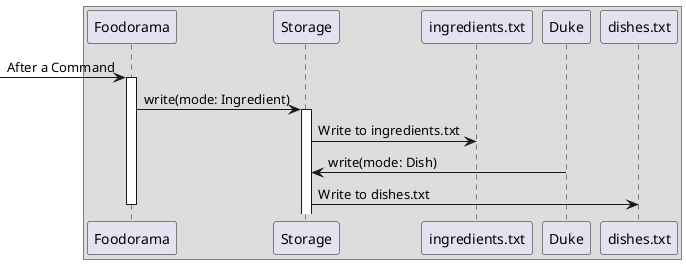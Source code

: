 @startuml
'https://plantuml.com/sequence-diagram

Box
-> Foodorama: After a Command
activate Foodorama
Foodorama -> Storage: write(mode: Ingredient)
activate Storage
Storage -> ingredients.txt : Write to ingredients.txt
Duke -> Storage: write(mode: Dish)
Storage -> dishes.txt: Write to dishes.txt
deactivate Foodorama

@enduml